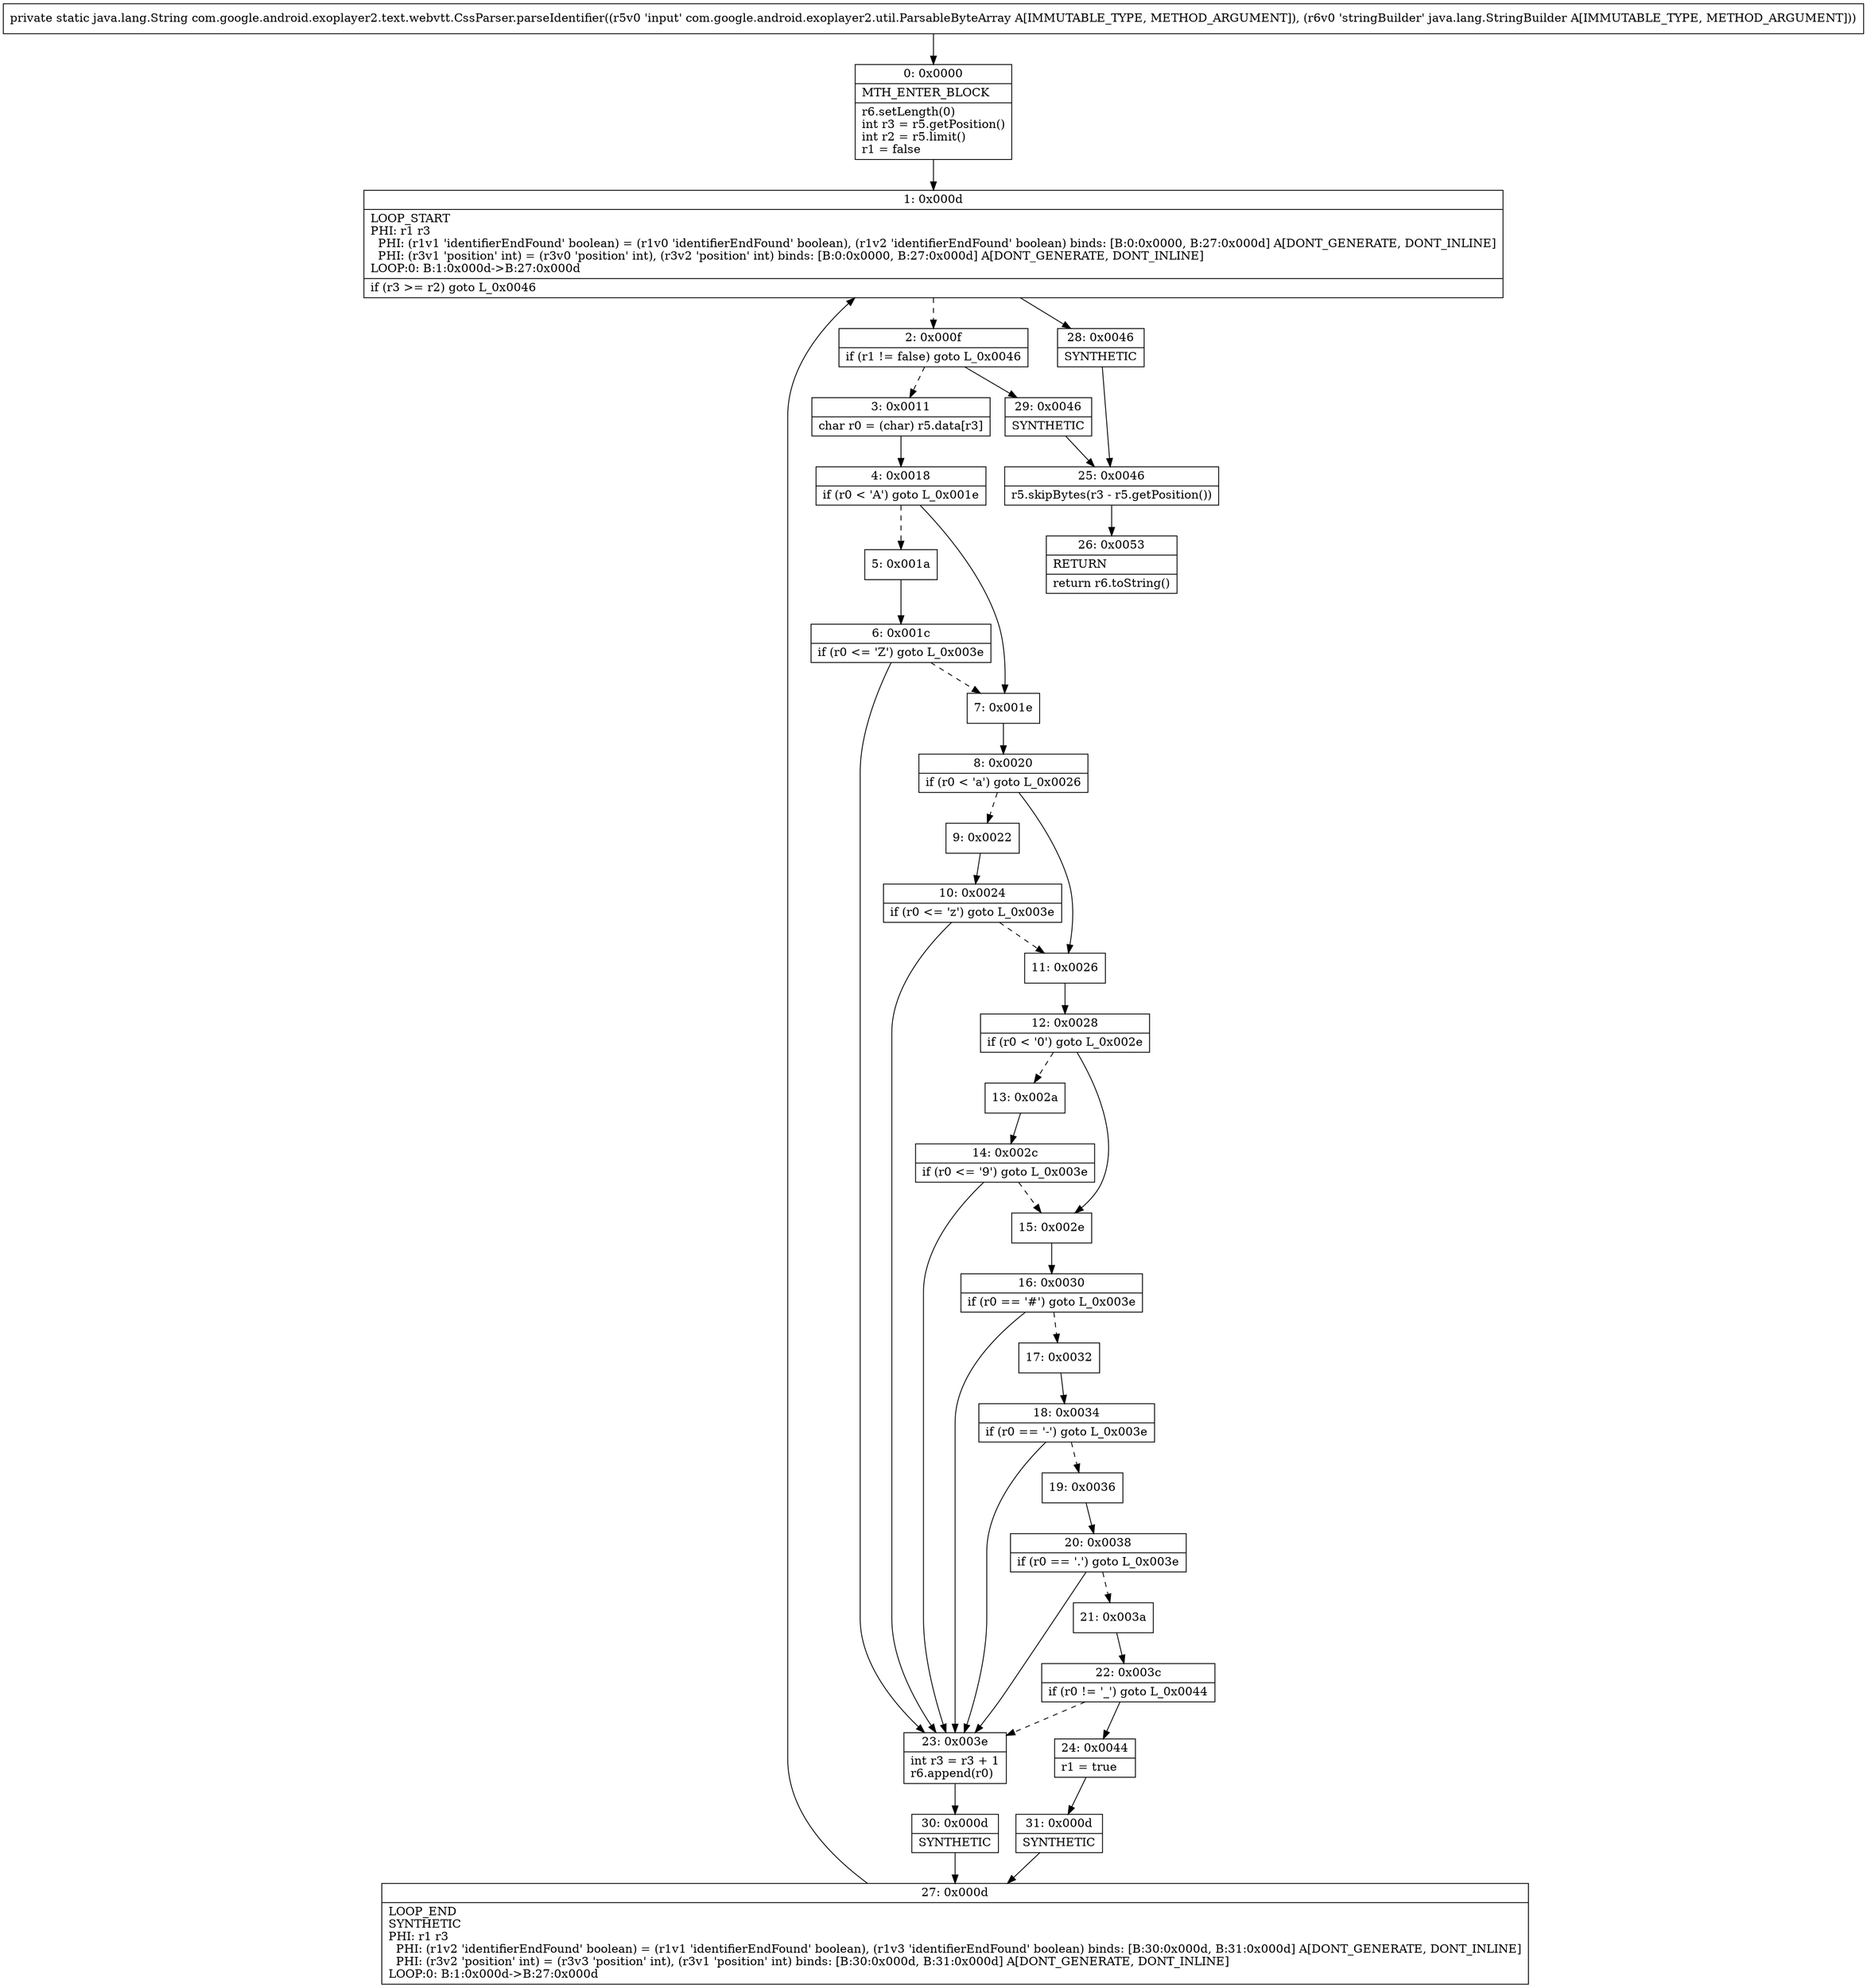 digraph "CFG forcom.google.android.exoplayer2.text.webvtt.CssParser.parseIdentifier(Lcom\/google\/android\/exoplayer2\/util\/ParsableByteArray;Ljava\/lang\/StringBuilder;)Ljava\/lang\/String;" {
Node_0 [shape=record,label="{0\:\ 0x0000|MTH_ENTER_BLOCK\l|r6.setLength(0)\lint r3 = r5.getPosition()\lint r2 = r5.limit()\lr1 = false\l}"];
Node_1 [shape=record,label="{1\:\ 0x000d|LOOP_START\lPHI: r1 r3 \l  PHI: (r1v1 'identifierEndFound' boolean) = (r1v0 'identifierEndFound' boolean), (r1v2 'identifierEndFound' boolean) binds: [B:0:0x0000, B:27:0x000d] A[DONT_GENERATE, DONT_INLINE]\l  PHI: (r3v1 'position' int) = (r3v0 'position' int), (r3v2 'position' int) binds: [B:0:0x0000, B:27:0x000d] A[DONT_GENERATE, DONT_INLINE]\lLOOP:0: B:1:0x000d\-\>B:27:0x000d\l|if (r3 \>= r2) goto L_0x0046\l}"];
Node_2 [shape=record,label="{2\:\ 0x000f|if (r1 != false) goto L_0x0046\l}"];
Node_3 [shape=record,label="{3\:\ 0x0011|char r0 = (char) r5.data[r3]\l}"];
Node_4 [shape=record,label="{4\:\ 0x0018|if (r0 \< 'A') goto L_0x001e\l}"];
Node_5 [shape=record,label="{5\:\ 0x001a}"];
Node_6 [shape=record,label="{6\:\ 0x001c|if (r0 \<= 'Z') goto L_0x003e\l}"];
Node_7 [shape=record,label="{7\:\ 0x001e}"];
Node_8 [shape=record,label="{8\:\ 0x0020|if (r0 \< 'a') goto L_0x0026\l}"];
Node_9 [shape=record,label="{9\:\ 0x0022}"];
Node_10 [shape=record,label="{10\:\ 0x0024|if (r0 \<= 'z') goto L_0x003e\l}"];
Node_11 [shape=record,label="{11\:\ 0x0026}"];
Node_12 [shape=record,label="{12\:\ 0x0028|if (r0 \< '0') goto L_0x002e\l}"];
Node_13 [shape=record,label="{13\:\ 0x002a}"];
Node_14 [shape=record,label="{14\:\ 0x002c|if (r0 \<= '9') goto L_0x003e\l}"];
Node_15 [shape=record,label="{15\:\ 0x002e}"];
Node_16 [shape=record,label="{16\:\ 0x0030|if (r0 == '#') goto L_0x003e\l}"];
Node_17 [shape=record,label="{17\:\ 0x0032}"];
Node_18 [shape=record,label="{18\:\ 0x0034|if (r0 == '\-') goto L_0x003e\l}"];
Node_19 [shape=record,label="{19\:\ 0x0036}"];
Node_20 [shape=record,label="{20\:\ 0x0038|if (r0 == '.') goto L_0x003e\l}"];
Node_21 [shape=record,label="{21\:\ 0x003a}"];
Node_22 [shape=record,label="{22\:\ 0x003c|if (r0 != '_') goto L_0x0044\l}"];
Node_23 [shape=record,label="{23\:\ 0x003e|int r3 = r3 + 1\lr6.append(r0)\l}"];
Node_24 [shape=record,label="{24\:\ 0x0044|r1 = true\l}"];
Node_25 [shape=record,label="{25\:\ 0x0046|r5.skipBytes(r3 \- r5.getPosition())\l}"];
Node_26 [shape=record,label="{26\:\ 0x0053|RETURN\l|return r6.toString()\l}"];
Node_27 [shape=record,label="{27\:\ 0x000d|LOOP_END\lSYNTHETIC\lPHI: r1 r3 \l  PHI: (r1v2 'identifierEndFound' boolean) = (r1v1 'identifierEndFound' boolean), (r1v3 'identifierEndFound' boolean) binds: [B:30:0x000d, B:31:0x000d] A[DONT_GENERATE, DONT_INLINE]\l  PHI: (r3v2 'position' int) = (r3v3 'position' int), (r3v1 'position' int) binds: [B:30:0x000d, B:31:0x000d] A[DONT_GENERATE, DONT_INLINE]\lLOOP:0: B:1:0x000d\-\>B:27:0x000d\l}"];
Node_28 [shape=record,label="{28\:\ 0x0046|SYNTHETIC\l}"];
Node_29 [shape=record,label="{29\:\ 0x0046|SYNTHETIC\l}"];
Node_30 [shape=record,label="{30\:\ 0x000d|SYNTHETIC\l}"];
Node_31 [shape=record,label="{31\:\ 0x000d|SYNTHETIC\l}"];
MethodNode[shape=record,label="{private static java.lang.String com.google.android.exoplayer2.text.webvtt.CssParser.parseIdentifier((r5v0 'input' com.google.android.exoplayer2.util.ParsableByteArray A[IMMUTABLE_TYPE, METHOD_ARGUMENT]), (r6v0 'stringBuilder' java.lang.StringBuilder A[IMMUTABLE_TYPE, METHOD_ARGUMENT])) }"];
MethodNode -> Node_0;
Node_0 -> Node_1;
Node_1 -> Node_2[style=dashed];
Node_1 -> Node_28;
Node_2 -> Node_3[style=dashed];
Node_2 -> Node_29;
Node_3 -> Node_4;
Node_4 -> Node_5[style=dashed];
Node_4 -> Node_7;
Node_5 -> Node_6;
Node_6 -> Node_7[style=dashed];
Node_6 -> Node_23;
Node_7 -> Node_8;
Node_8 -> Node_9[style=dashed];
Node_8 -> Node_11;
Node_9 -> Node_10;
Node_10 -> Node_11[style=dashed];
Node_10 -> Node_23;
Node_11 -> Node_12;
Node_12 -> Node_13[style=dashed];
Node_12 -> Node_15;
Node_13 -> Node_14;
Node_14 -> Node_15[style=dashed];
Node_14 -> Node_23;
Node_15 -> Node_16;
Node_16 -> Node_17[style=dashed];
Node_16 -> Node_23;
Node_17 -> Node_18;
Node_18 -> Node_19[style=dashed];
Node_18 -> Node_23;
Node_19 -> Node_20;
Node_20 -> Node_21[style=dashed];
Node_20 -> Node_23;
Node_21 -> Node_22;
Node_22 -> Node_23[style=dashed];
Node_22 -> Node_24;
Node_23 -> Node_30;
Node_24 -> Node_31;
Node_25 -> Node_26;
Node_27 -> Node_1;
Node_28 -> Node_25;
Node_29 -> Node_25;
Node_30 -> Node_27;
Node_31 -> Node_27;
}

